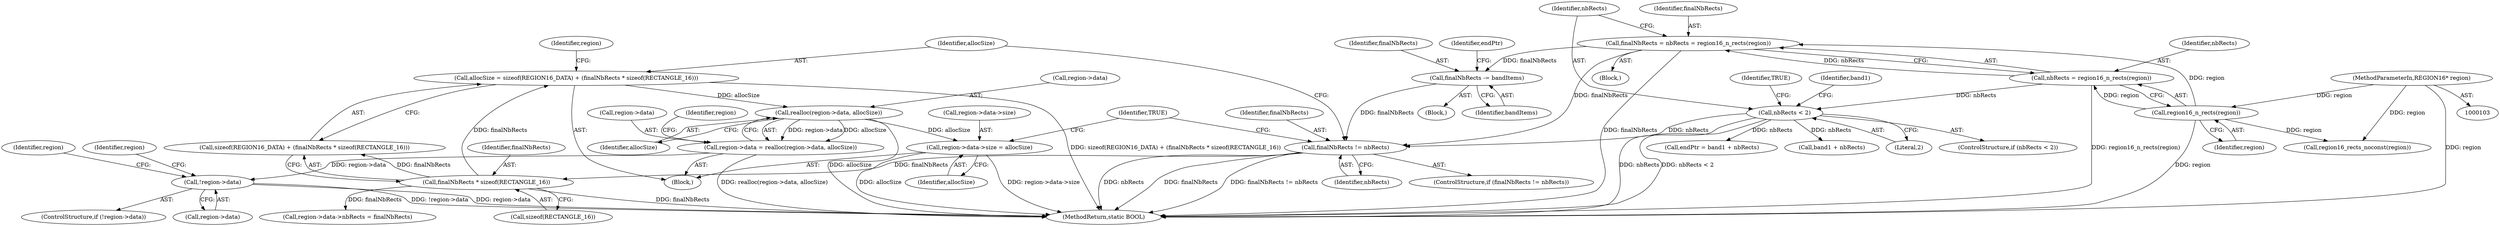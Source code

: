 digraph "0_FreeRDP_fc80ab45621bd966f70594c0b7393ec005a94007_1@integer" {
"1000218" [label="(Call,allocSize = sizeof(REGION16_DATA) + (finalNbRects * sizeof(RECTANGLE_16)))"];
"1000223" [label="(Call,finalNbRects * sizeof(RECTANGLE_16))"];
"1000213" [label="(Call,finalNbRects != nbRects)"];
"1000200" [label="(Call,finalNbRects -= bandItems)"];
"1000115" [label="(Call,finalNbRects = nbRects = region16_n_rects(region))"];
"1000117" [label="(Call,nbRects = region16_n_rects(region))"];
"1000119" [label="(Call,region16_n_rects(region))"];
"1000104" [label="(MethodParameterIn,REGION16* region)"];
"1000122" [label="(Call,nbRects < 2)"];
"1000231" [label="(Call,realloc(region->data, allocSize))"];
"1000227" [label="(Call,region->data = realloc(region->data, allocSize))"];
"1000237" [label="(Call,!region->data)"];
"1000257" [label="(Call,region->data->size = allocSize)"];
"1000122" [label="(Call,nbRects < 2)"];
"1000117" [label="(Call,nbRects = region16_n_rects(region))"];
"1000236" [label="(ControlStructure,if (!region->data))"];
"1000116" [label="(Identifier,finalNbRects)"];
"1000118" [label="(Identifier,nbRects)"];
"1000263" [label="(Identifier,allocSize)"];
"1000266" [label="(MethodReturn,static BOOL)"];
"1000105" [label="(Block,)"];
"1000119" [label="(Call,region16_n_rects(region))"];
"1000128" [label="(Identifier,band1)"];
"1000216" [label="(Block,)"];
"1000231" [label="(Call,realloc(region->data, allocSize))"];
"1000133" [label="(Call,band1 + nbRects)"];
"1000121" [label="(ControlStructure,if (nbRects < 2))"];
"1000235" [label="(Identifier,allocSize)"];
"1000244" [label="(Identifier,region)"];
"1000120" [label="(Identifier,region)"];
"1000131" [label="(Call,endPtr = band1 + nbRects)"];
"1000253" [label="(Identifier,region)"];
"1000213" [label="(Call,finalNbRects != nbRects)"];
"1000228" [label="(Call,region->data)"];
"1000258" [label="(Call,region->data->size)"];
"1000215" [label="(Identifier,nbRects)"];
"1000204" [label="(Identifier,endPtr)"];
"1000212" [label="(ControlStructure,if (finalNbRects != nbRects))"];
"1000257" [label="(Call,region->data->size = allocSize)"];
"1000229" [label="(Identifier,region)"];
"1000225" [label="(Call,sizeof(RECTANGLE_16))"];
"1000200" [label="(Call,finalNbRects -= bandItems)"];
"1000223" [label="(Call,finalNbRects * sizeof(RECTANGLE_16))"];
"1000220" [label="(Call,sizeof(REGION16_DATA) + (finalNbRects * sizeof(RECTANGLE_16)))"];
"1000104" [label="(MethodParameterIn,REGION16* region)"];
"1000239" [label="(Identifier,region)"];
"1000250" [label="(Call,region->data->nbRects = finalNbRects)"];
"1000265" [label="(Identifier,TRUE)"];
"1000238" [label="(Call,region->data)"];
"1000126" [label="(Identifier,TRUE)"];
"1000123" [label="(Identifier,nbRects)"];
"1000232" [label="(Call,region->data)"];
"1000115" [label="(Call,finalNbRects = nbRects = region16_n_rects(region))"];
"1000124" [label="(Literal,2)"];
"1000237" [label="(Call,!region->data)"];
"1000129" [label="(Call,region16_rects_noconst(region))"];
"1000202" [label="(Identifier,bandItems)"];
"1000219" [label="(Identifier,allocSize)"];
"1000224" [label="(Identifier,finalNbRects)"];
"1000201" [label="(Identifier,finalNbRects)"];
"1000163" [label="(Block,)"];
"1000218" [label="(Call,allocSize = sizeof(REGION16_DATA) + (finalNbRects * sizeof(RECTANGLE_16)))"];
"1000214" [label="(Identifier,finalNbRects)"];
"1000227" [label="(Call,region->data = realloc(region->data, allocSize))"];
"1000218" -> "1000216"  [label="AST: "];
"1000218" -> "1000220"  [label="CFG: "];
"1000219" -> "1000218"  [label="AST: "];
"1000220" -> "1000218"  [label="AST: "];
"1000229" -> "1000218"  [label="CFG: "];
"1000218" -> "1000266"  [label="DDG: sizeof(REGION16_DATA) + (finalNbRects * sizeof(RECTANGLE_16))"];
"1000223" -> "1000218"  [label="DDG: finalNbRects"];
"1000218" -> "1000231"  [label="DDG: allocSize"];
"1000223" -> "1000220"  [label="AST: "];
"1000223" -> "1000225"  [label="CFG: "];
"1000224" -> "1000223"  [label="AST: "];
"1000225" -> "1000223"  [label="AST: "];
"1000220" -> "1000223"  [label="CFG: "];
"1000223" -> "1000266"  [label="DDG: finalNbRects"];
"1000223" -> "1000220"  [label="DDG: finalNbRects"];
"1000213" -> "1000223"  [label="DDG: finalNbRects"];
"1000223" -> "1000250"  [label="DDG: finalNbRects"];
"1000213" -> "1000212"  [label="AST: "];
"1000213" -> "1000215"  [label="CFG: "];
"1000214" -> "1000213"  [label="AST: "];
"1000215" -> "1000213"  [label="AST: "];
"1000219" -> "1000213"  [label="CFG: "];
"1000265" -> "1000213"  [label="CFG: "];
"1000213" -> "1000266"  [label="DDG: finalNbRects"];
"1000213" -> "1000266"  [label="DDG: finalNbRects != nbRects"];
"1000213" -> "1000266"  [label="DDG: nbRects"];
"1000200" -> "1000213"  [label="DDG: finalNbRects"];
"1000115" -> "1000213"  [label="DDG: finalNbRects"];
"1000122" -> "1000213"  [label="DDG: nbRects"];
"1000200" -> "1000163"  [label="AST: "];
"1000200" -> "1000202"  [label="CFG: "];
"1000201" -> "1000200"  [label="AST: "];
"1000202" -> "1000200"  [label="AST: "];
"1000204" -> "1000200"  [label="CFG: "];
"1000115" -> "1000200"  [label="DDG: finalNbRects"];
"1000115" -> "1000105"  [label="AST: "];
"1000115" -> "1000117"  [label="CFG: "];
"1000116" -> "1000115"  [label="AST: "];
"1000117" -> "1000115"  [label="AST: "];
"1000123" -> "1000115"  [label="CFG: "];
"1000115" -> "1000266"  [label="DDG: finalNbRects"];
"1000117" -> "1000115"  [label="DDG: nbRects"];
"1000119" -> "1000115"  [label="DDG: region"];
"1000117" -> "1000119"  [label="CFG: "];
"1000118" -> "1000117"  [label="AST: "];
"1000119" -> "1000117"  [label="AST: "];
"1000117" -> "1000266"  [label="DDG: region16_n_rects(region)"];
"1000119" -> "1000117"  [label="DDG: region"];
"1000117" -> "1000122"  [label="DDG: nbRects"];
"1000119" -> "1000120"  [label="CFG: "];
"1000120" -> "1000119"  [label="AST: "];
"1000119" -> "1000266"  [label="DDG: region"];
"1000104" -> "1000119"  [label="DDG: region"];
"1000119" -> "1000129"  [label="DDG: region"];
"1000104" -> "1000103"  [label="AST: "];
"1000104" -> "1000266"  [label="DDG: region"];
"1000104" -> "1000129"  [label="DDG: region"];
"1000122" -> "1000121"  [label="AST: "];
"1000122" -> "1000124"  [label="CFG: "];
"1000123" -> "1000122"  [label="AST: "];
"1000124" -> "1000122"  [label="AST: "];
"1000126" -> "1000122"  [label="CFG: "];
"1000128" -> "1000122"  [label="CFG: "];
"1000122" -> "1000266"  [label="DDG: nbRects"];
"1000122" -> "1000266"  [label="DDG: nbRects < 2"];
"1000122" -> "1000131"  [label="DDG: nbRects"];
"1000122" -> "1000133"  [label="DDG: nbRects"];
"1000231" -> "1000227"  [label="AST: "];
"1000231" -> "1000235"  [label="CFG: "];
"1000232" -> "1000231"  [label="AST: "];
"1000235" -> "1000231"  [label="AST: "];
"1000227" -> "1000231"  [label="CFG: "];
"1000231" -> "1000266"  [label="DDG: allocSize"];
"1000231" -> "1000227"  [label="DDG: region->data"];
"1000231" -> "1000227"  [label="DDG: allocSize"];
"1000231" -> "1000257"  [label="DDG: allocSize"];
"1000227" -> "1000216"  [label="AST: "];
"1000228" -> "1000227"  [label="AST: "];
"1000239" -> "1000227"  [label="CFG: "];
"1000227" -> "1000266"  [label="DDG: realloc(region->data, allocSize)"];
"1000227" -> "1000237"  [label="DDG: region->data"];
"1000237" -> "1000236"  [label="AST: "];
"1000237" -> "1000238"  [label="CFG: "];
"1000238" -> "1000237"  [label="AST: "];
"1000244" -> "1000237"  [label="CFG: "];
"1000253" -> "1000237"  [label="CFG: "];
"1000237" -> "1000266"  [label="DDG: !region->data"];
"1000237" -> "1000266"  [label="DDG: region->data"];
"1000257" -> "1000216"  [label="AST: "];
"1000257" -> "1000263"  [label="CFG: "];
"1000258" -> "1000257"  [label="AST: "];
"1000263" -> "1000257"  [label="AST: "];
"1000265" -> "1000257"  [label="CFG: "];
"1000257" -> "1000266"  [label="DDG: allocSize"];
"1000257" -> "1000266"  [label="DDG: region->data->size"];
}
